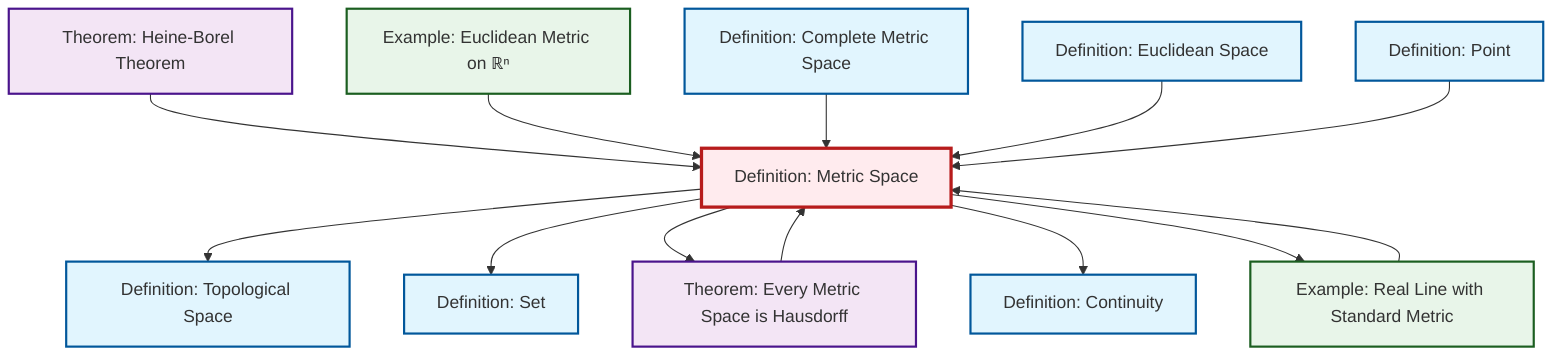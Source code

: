 graph TD
    classDef definition fill:#e1f5fe,stroke:#01579b,stroke-width:2px
    classDef theorem fill:#f3e5f5,stroke:#4a148c,stroke-width:2px
    classDef axiom fill:#fff3e0,stroke:#e65100,stroke-width:2px
    classDef example fill:#e8f5e9,stroke:#1b5e20,stroke-width:2px
    classDef current fill:#ffebee,stroke:#b71c1c,stroke-width:3px
    def-continuity["Definition: Continuity"]:::definition
    def-topological-space["Definition: Topological Space"]:::definition
    def-complete-metric-space["Definition: Complete Metric Space"]:::definition
    thm-heine-borel["Theorem: Heine-Borel Theorem"]:::theorem
    def-metric-space["Definition: Metric Space"]:::definition
    ex-real-line-metric["Example: Real Line with Standard Metric"]:::example
    thm-metric-hausdorff["Theorem: Every Metric Space is Hausdorff"]:::theorem
    def-set["Definition: Set"]:::definition
    def-euclidean-space["Definition: Euclidean Space"]:::definition
    def-point["Definition: Point"]:::definition
    ex-euclidean-metric["Example: Euclidean Metric on ℝⁿ"]:::example
    thm-heine-borel --> def-metric-space
    ex-euclidean-metric --> def-metric-space
    def-complete-metric-space --> def-metric-space
    def-metric-space --> def-topological-space
    ex-real-line-metric --> def-metric-space
    thm-metric-hausdorff --> def-metric-space
    def-euclidean-space --> def-metric-space
    def-metric-space --> def-set
    def-metric-space --> thm-metric-hausdorff
    def-metric-space --> def-continuity
    def-metric-space --> ex-real-line-metric
    def-point --> def-metric-space
    class def-metric-space current